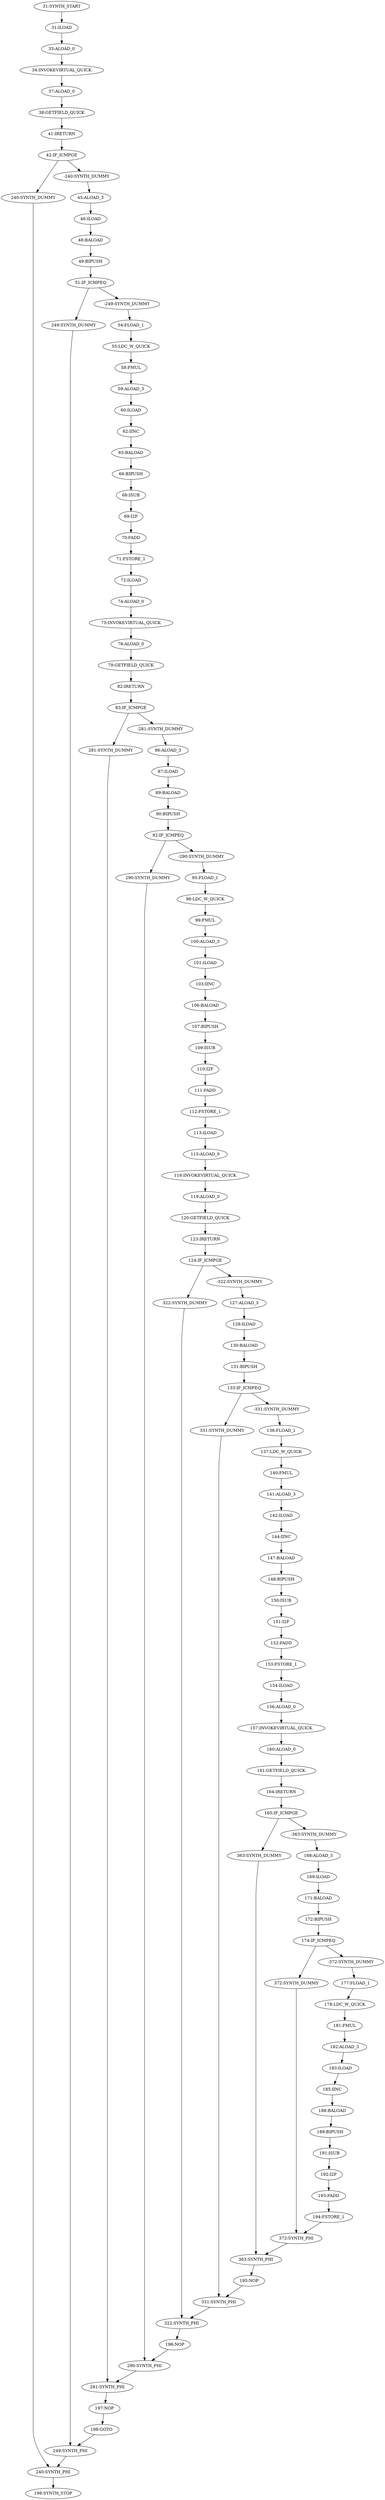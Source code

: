 digraph{
"31:SYNTH_START" -> "31:ILOAD";
"31:ILOAD" -> "33:ALOAD_0";
"33:ALOAD_0" -> "34:INVOKEVIRTUAL_QUICK";
"34:INVOKEVIRTUAL_QUICK" -> "37:ALOAD_0";
"37:ALOAD_0" -> "38:GETFIELD_QUICK";
"38:GETFIELD_QUICK" -> "41:IRETURN";
"41:IRETURN" -> "42:IF_ICMPGE";
"42:IF_ICMPGE" -> "240:SYNTH_DUMMY";
"42:IF_ICMPGE" -> "-240:SYNTH_DUMMY";
"240:SYNTH_DUMMY" -> "240:SYNTH_PHI";
"-240:SYNTH_DUMMY" -> "45:ALOAD_3";
"45:ALOAD_3" -> "46:ILOAD";
"46:ILOAD" -> "48:BALOAD";
"48:BALOAD" -> "49:BIPUSH";
"49:BIPUSH" -> "51:IF_ICMPEQ";
"51:IF_ICMPEQ" -> "249:SYNTH_DUMMY";
"51:IF_ICMPEQ" -> "-249:SYNTH_DUMMY";
"249:SYNTH_DUMMY" -> "249:SYNTH_PHI";
"-249:SYNTH_DUMMY" -> "54:FLOAD_1";
"54:FLOAD_1" -> "55:LDC_W_QUICK";
"55:LDC_W_QUICK" -> "58:FMUL";
"58:FMUL" -> "59:ALOAD_3";
"59:ALOAD_3" -> "60:ILOAD";
"60:ILOAD" -> "62:IINC";
"62:IINC" -> "65:BALOAD";
"65:BALOAD" -> "66:BIPUSH";
"66:BIPUSH" -> "68:ISUB";
"68:ISUB" -> "69:I2F";
"69:I2F" -> "70:FADD";
"70:FADD" -> "71:FSTORE_1";
"71:FSTORE_1" -> "72:ILOAD";
"72:ILOAD" -> "74:ALOAD_0";
"74:ALOAD_0" -> "75:INVOKEVIRTUAL_QUICK";
"75:INVOKEVIRTUAL_QUICK" -> "78:ALOAD_0";
"78:ALOAD_0" -> "79:GETFIELD_QUICK";
"79:GETFIELD_QUICK" -> "82:IRETURN";
"82:IRETURN" -> "83:IF_ICMPGE";
"83:IF_ICMPGE" -> "281:SYNTH_DUMMY";
"83:IF_ICMPGE" -> "-281:SYNTH_DUMMY";
"281:SYNTH_DUMMY" -> "281:SYNTH_PHI";
"-281:SYNTH_DUMMY" -> "86:ALOAD_3";
"86:ALOAD_3" -> "87:ILOAD";
"197:NOP" -> "198:GOTO";
"198:GOTO" -> "249:SYNTH_PHI";
"87:ILOAD" -> "89:BALOAD";
"89:BALOAD" -> "90:BIPUSH";
"90:BIPUSH" -> "92:IF_ICMPEQ";
"92:IF_ICMPEQ" -> "290:SYNTH_DUMMY";
"92:IF_ICMPEQ" -> "-290:SYNTH_DUMMY";
"290:SYNTH_DUMMY" -> "290:SYNTH_PHI";
"-290:SYNTH_DUMMY" -> "95:FLOAD_1";
"95:FLOAD_1" -> "96:LDC_W_QUICK";
"96:LDC_W_QUICK" -> "99:FMUL";
"99:FMUL" -> "100:ALOAD_3";
"100:ALOAD_3" -> "101:ILOAD";
"101:ILOAD" -> "103:IINC";
"103:IINC" -> "106:BALOAD";
"106:BALOAD" -> "107:BIPUSH";
"107:BIPUSH" -> "109:ISUB";
"109:ISUB" -> "110:I2F";
"110:I2F" -> "111:FADD";
"111:FADD" -> "112:FSTORE_1";
"112:FSTORE_1" -> "113:ILOAD";
"113:ILOAD" -> "115:ALOAD_0";
"115:ALOAD_0" -> "116:INVOKEVIRTUAL_QUICK";
"116:INVOKEVIRTUAL_QUICK" -> "119:ALOAD_0";
"119:ALOAD_0" -> "120:GETFIELD_QUICK";
"120:GETFIELD_QUICK" -> "123:IRETURN";
"123:IRETURN" -> "124:IF_ICMPGE";
"124:IF_ICMPGE" -> "322:SYNTH_DUMMY";
"124:IF_ICMPGE" -> "-322:SYNTH_DUMMY";
"322:SYNTH_DUMMY" -> "322:SYNTH_PHI";
"-322:SYNTH_DUMMY" -> "127:ALOAD_3";
"127:ALOAD_3" -> "128:ILOAD";
"196:NOP" -> "290:SYNTH_PHI";
"128:ILOAD" -> "130:BALOAD";
"130:BALOAD" -> "131:BIPUSH";
"131:BIPUSH" -> "133:IF_ICMPEQ";
"133:IF_ICMPEQ" -> "331:SYNTH_DUMMY";
"133:IF_ICMPEQ" -> "-331:SYNTH_DUMMY";
"331:SYNTH_DUMMY" -> "331:SYNTH_PHI";
"-331:SYNTH_DUMMY" -> "136:FLOAD_1";
"136:FLOAD_1" -> "137:LDC_W_QUICK";
"137:LDC_W_QUICK" -> "140:FMUL";
"140:FMUL" -> "141:ALOAD_3";
"141:ALOAD_3" -> "142:ILOAD";
"142:ILOAD" -> "144:IINC";
"144:IINC" -> "147:BALOAD";
"147:BALOAD" -> "148:BIPUSH";
"148:BIPUSH" -> "150:ISUB";
"150:ISUB" -> "151:I2F";
"151:I2F" -> "152:FADD";
"152:FADD" -> "153:FSTORE_1";
"153:FSTORE_1" -> "154:ILOAD";
"154:ILOAD" -> "156:ALOAD_0";
"156:ALOAD_0" -> "157:INVOKEVIRTUAL_QUICK";
"157:INVOKEVIRTUAL_QUICK" -> "160:ALOAD_0";
"160:ALOAD_0" -> "161:GETFIELD_QUICK";
"161:GETFIELD_QUICK" -> "164:IRETURN";
"164:IRETURN" -> "165:IF_ICMPGE";
"165:IF_ICMPGE" -> "363:SYNTH_DUMMY";
"165:IF_ICMPGE" -> "-363:SYNTH_DUMMY";
"363:SYNTH_DUMMY" -> "363:SYNTH_PHI";
"-363:SYNTH_DUMMY" -> "168:ALOAD_3";
"168:ALOAD_3" -> "169:ILOAD";
"195:NOP" -> "331:SYNTH_PHI";
"169:ILOAD" -> "171:BALOAD";
"171:BALOAD" -> "172:BIPUSH";
"172:BIPUSH" -> "174:IF_ICMPEQ";
"174:IF_ICMPEQ" -> "372:SYNTH_DUMMY";
"174:IF_ICMPEQ" -> "-372:SYNTH_DUMMY";
"372:SYNTH_DUMMY" -> "372:SYNTH_PHI";
"-372:SYNTH_DUMMY" -> "177:FLOAD_1";
"177:FLOAD_1" -> "178:LDC_W_QUICK";
"178:LDC_W_QUICK" -> "181:FMUL";
"181:FMUL" -> "182:ALOAD_3";
"182:ALOAD_3" -> "183:ILOAD";
"183:ILOAD" -> "185:IINC";
"185:IINC" -> "188:BALOAD";
"188:BALOAD" -> "189:BIPUSH";
"189:BIPUSH" -> "191:ISUB";
"191:ISUB" -> "192:I2F";
"192:I2F" -> "193:FADD";
"193:FADD" -> "194:FSTORE_1";
"194:FSTORE_1" -> "372:SYNTH_PHI";
"372:SYNTH_PHI" -> "363:SYNTH_PHI";
"363:SYNTH_PHI" -> "195:NOP";
"331:SYNTH_PHI" -> "322:SYNTH_PHI";
"322:SYNTH_PHI" -> "196:NOP";
"290:SYNTH_PHI" -> "281:SYNTH_PHI";
"281:SYNTH_PHI" -> "197:NOP";
"249:SYNTH_PHI" -> "240:SYNTH_PHI";
"240:SYNTH_PHI" -> "198:SYNTH_STOP";
}